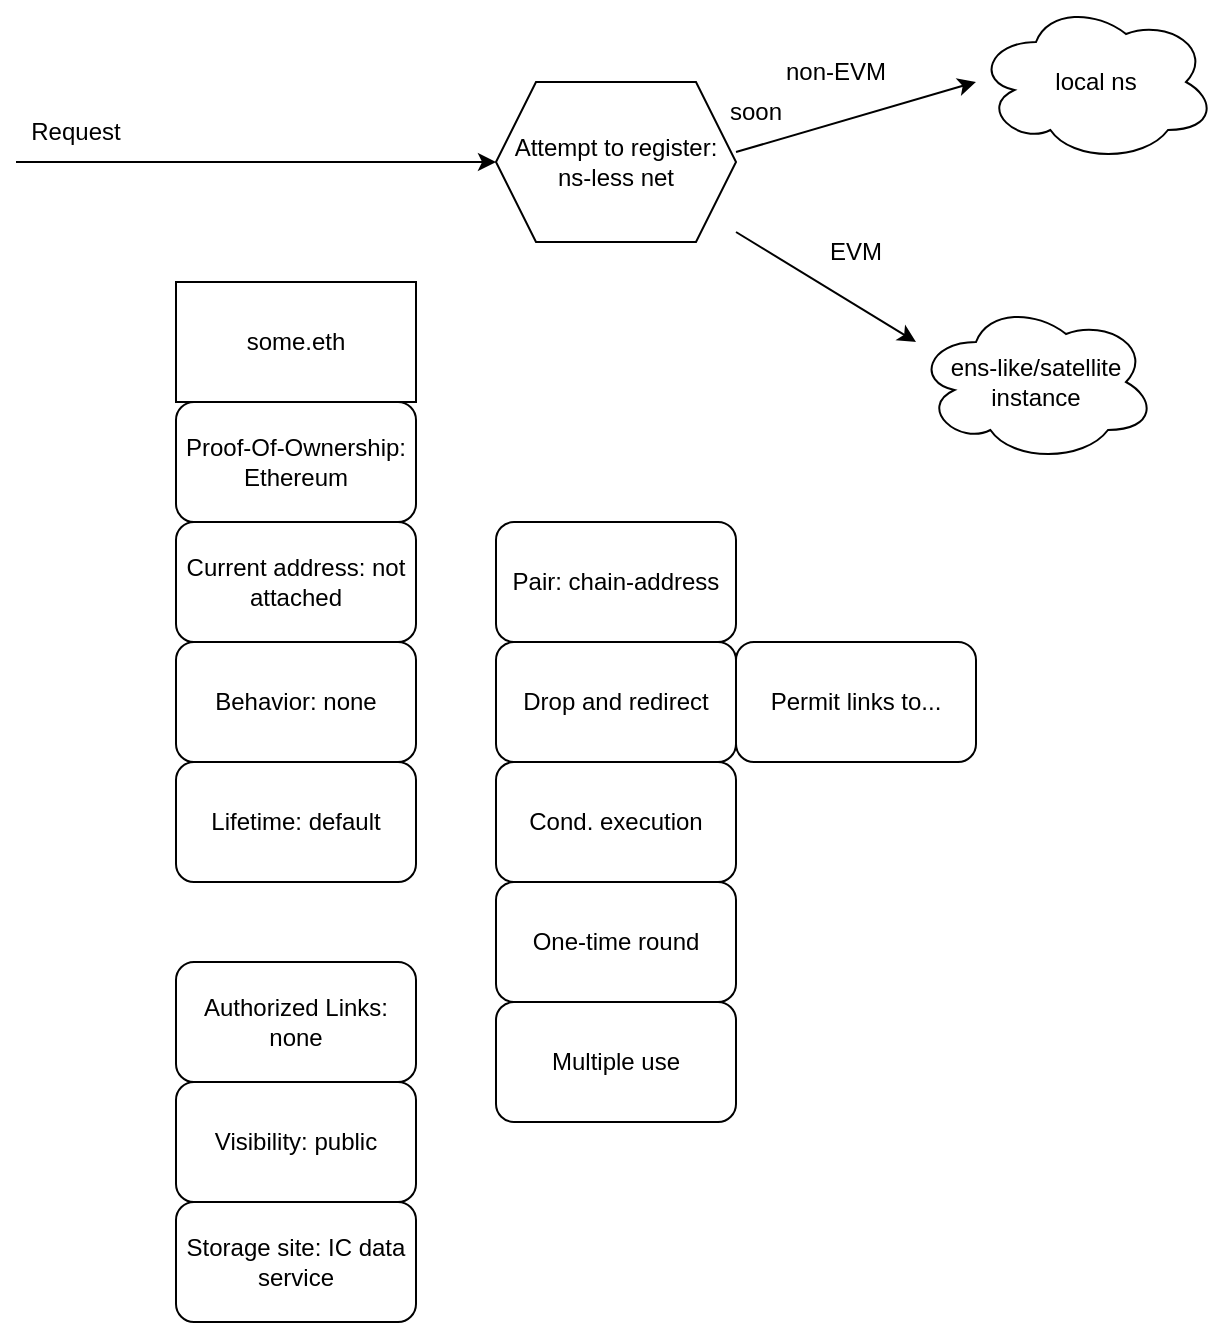 <mxfile version="22.0.2" type="device">
  <diagram name="Page-1" id="FQmjvErU8okejdmYz6er">
    <mxGraphModel dx="1050" dy="566" grid="1" gridSize="10" guides="1" tooltips="1" connect="1" arrows="1" fold="1" page="1" pageScale="1" pageWidth="850" pageHeight="1100" math="0" shadow="0">
      <root>
        <mxCell id="0" />
        <mxCell id="1" parent="0" />
        <mxCell id="KxjbceCW6tKYcpUBKD2l-1" value="some.eth" style="rounded=0;whiteSpace=wrap;html=1;" vertex="1" parent="1">
          <mxGeometry x="240" y="140" width="120" height="60" as="geometry" />
        </mxCell>
        <mxCell id="KxjbceCW6tKYcpUBKD2l-2" value="Proof-Of-Ownership: Ethereum" style="rounded=1;whiteSpace=wrap;html=1;" vertex="1" parent="1">
          <mxGeometry x="240" y="200" width="120" height="60" as="geometry" />
        </mxCell>
        <mxCell id="KxjbceCW6tKYcpUBKD2l-3" value="Current address: not attached" style="rounded=1;whiteSpace=wrap;html=1;" vertex="1" parent="1">
          <mxGeometry x="240" y="260" width="120" height="60" as="geometry" />
        </mxCell>
        <mxCell id="KxjbceCW6tKYcpUBKD2l-4" value="Behavior: none" style="rounded=1;whiteSpace=wrap;html=1;" vertex="1" parent="1">
          <mxGeometry x="240" y="320" width="120" height="60" as="geometry" />
        </mxCell>
        <mxCell id="KxjbceCW6tKYcpUBKD2l-5" value="Pair: chain-address" style="rounded=1;whiteSpace=wrap;html=1;" vertex="1" parent="1">
          <mxGeometry x="400" y="260" width="120" height="60" as="geometry" />
        </mxCell>
        <mxCell id="KxjbceCW6tKYcpUBKD2l-6" value="One-time round" style="rounded=1;whiteSpace=wrap;html=1;" vertex="1" parent="1">
          <mxGeometry x="400" y="440" width="120" height="60" as="geometry" />
        </mxCell>
        <mxCell id="KxjbceCW6tKYcpUBKD2l-7" value="Multiple use" style="rounded=1;whiteSpace=wrap;html=1;" vertex="1" parent="1">
          <mxGeometry x="400" y="500" width="120" height="60" as="geometry" />
        </mxCell>
        <mxCell id="KxjbceCW6tKYcpUBKD2l-8" value="Lifetime: default" style="rounded=1;whiteSpace=wrap;html=1;" vertex="1" parent="1">
          <mxGeometry x="240" y="380" width="120" height="60" as="geometry" />
        </mxCell>
        <mxCell id="KxjbceCW6tKYcpUBKD2l-9" value="Drop and redirect" style="rounded=1;whiteSpace=wrap;html=1;" vertex="1" parent="1">
          <mxGeometry x="400" y="320" width="120" height="60" as="geometry" />
        </mxCell>
        <mxCell id="KxjbceCW6tKYcpUBKD2l-10" value="Cond. execution" style="rounded=1;whiteSpace=wrap;html=1;" vertex="1" parent="1">
          <mxGeometry x="400" y="380" width="120" height="60" as="geometry" />
        </mxCell>
        <mxCell id="KxjbceCW6tKYcpUBKD2l-11" value="Permit links to..." style="rounded=1;whiteSpace=wrap;html=1;" vertex="1" parent="1">
          <mxGeometry x="520" y="320" width="120" height="60" as="geometry" />
        </mxCell>
        <mxCell id="KxjbceCW6tKYcpUBKD2l-13" value="Attempt to register:&lt;br&gt;ns-less net" style="shape=hexagon;perimeter=hexagonPerimeter2;whiteSpace=wrap;html=1;fixedSize=1;" vertex="1" parent="1">
          <mxGeometry x="400" y="40" width="120" height="80" as="geometry" />
        </mxCell>
        <mxCell id="KxjbceCW6tKYcpUBKD2l-15" value="" style="endArrow=classic;html=1;rounded=0;entryX=0;entryY=0.5;entryDx=0;entryDy=0;" edge="1" parent="1" target="KxjbceCW6tKYcpUBKD2l-13">
          <mxGeometry width="50" height="50" relative="1" as="geometry">
            <mxPoint x="160" y="80" as="sourcePoint" />
            <mxPoint x="210" y="30" as="targetPoint" />
          </mxGeometry>
        </mxCell>
        <mxCell id="KxjbceCW6tKYcpUBKD2l-16" value="Request" style="text;html=1;strokeColor=none;fillColor=none;align=center;verticalAlign=middle;whiteSpace=wrap;rounded=0;" vertex="1" parent="1">
          <mxGeometry x="160" y="50" width="60" height="30" as="geometry" />
        </mxCell>
        <mxCell id="KxjbceCW6tKYcpUBKD2l-19" value="" style="endArrow=classic;html=1;rounded=0;" edge="1" parent="1">
          <mxGeometry width="50" height="50" relative="1" as="geometry">
            <mxPoint x="520" y="75" as="sourcePoint" />
            <mxPoint x="640" y="40" as="targetPoint" />
          </mxGeometry>
        </mxCell>
        <mxCell id="KxjbceCW6tKYcpUBKD2l-20" value="" style="endArrow=classic;html=1;rounded=0;" edge="1" parent="1">
          <mxGeometry width="50" height="50" relative="1" as="geometry">
            <mxPoint x="520" y="115" as="sourcePoint" />
            <mxPoint x="610" y="170" as="targetPoint" />
          </mxGeometry>
        </mxCell>
        <mxCell id="KxjbceCW6tKYcpUBKD2l-21" value="EVM" style="text;html=1;strokeColor=none;fillColor=none;align=center;verticalAlign=middle;whiteSpace=wrap;rounded=0;" vertex="1" parent="1">
          <mxGeometry x="550" y="110" width="60" height="30" as="geometry" />
        </mxCell>
        <mxCell id="KxjbceCW6tKYcpUBKD2l-22" value="non-EVM" style="text;html=1;strokeColor=none;fillColor=none;align=center;verticalAlign=middle;whiteSpace=wrap;rounded=0;" vertex="1" parent="1">
          <mxGeometry x="540" y="20" width="60" height="30" as="geometry" />
        </mxCell>
        <mxCell id="KxjbceCW6tKYcpUBKD2l-23" value="local ns" style="ellipse;shape=cloud;whiteSpace=wrap;html=1;" vertex="1" parent="1">
          <mxGeometry x="640" width="120" height="80" as="geometry" />
        </mxCell>
        <mxCell id="KxjbceCW6tKYcpUBKD2l-24" value="ens-like/satellite&lt;br&gt;instance" style="ellipse;shape=cloud;whiteSpace=wrap;html=1;" vertex="1" parent="1">
          <mxGeometry x="610" y="150" width="120" height="80" as="geometry" />
        </mxCell>
        <mxCell id="KxjbceCW6tKYcpUBKD2l-25" value="soon" style="text;html=1;strokeColor=none;fillColor=none;align=center;verticalAlign=middle;whiteSpace=wrap;rounded=0;" vertex="1" parent="1">
          <mxGeometry x="500" y="40" width="60" height="30" as="geometry" />
        </mxCell>
        <mxCell id="KxjbceCW6tKYcpUBKD2l-27" value="Authorized Links: none" style="rounded=1;whiteSpace=wrap;html=1;" vertex="1" parent="1">
          <mxGeometry x="240" y="480" width="120" height="60" as="geometry" />
        </mxCell>
        <mxCell id="KxjbceCW6tKYcpUBKD2l-28" value="Visibility: public" style="rounded=1;whiteSpace=wrap;html=1;" vertex="1" parent="1">
          <mxGeometry x="240" y="540" width="120" height="60" as="geometry" />
        </mxCell>
        <mxCell id="KxjbceCW6tKYcpUBKD2l-29" value="Storage site: IC data service" style="rounded=1;whiteSpace=wrap;html=1;" vertex="1" parent="1">
          <mxGeometry x="240" y="600" width="120" height="60" as="geometry" />
        </mxCell>
      </root>
    </mxGraphModel>
  </diagram>
</mxfile>
